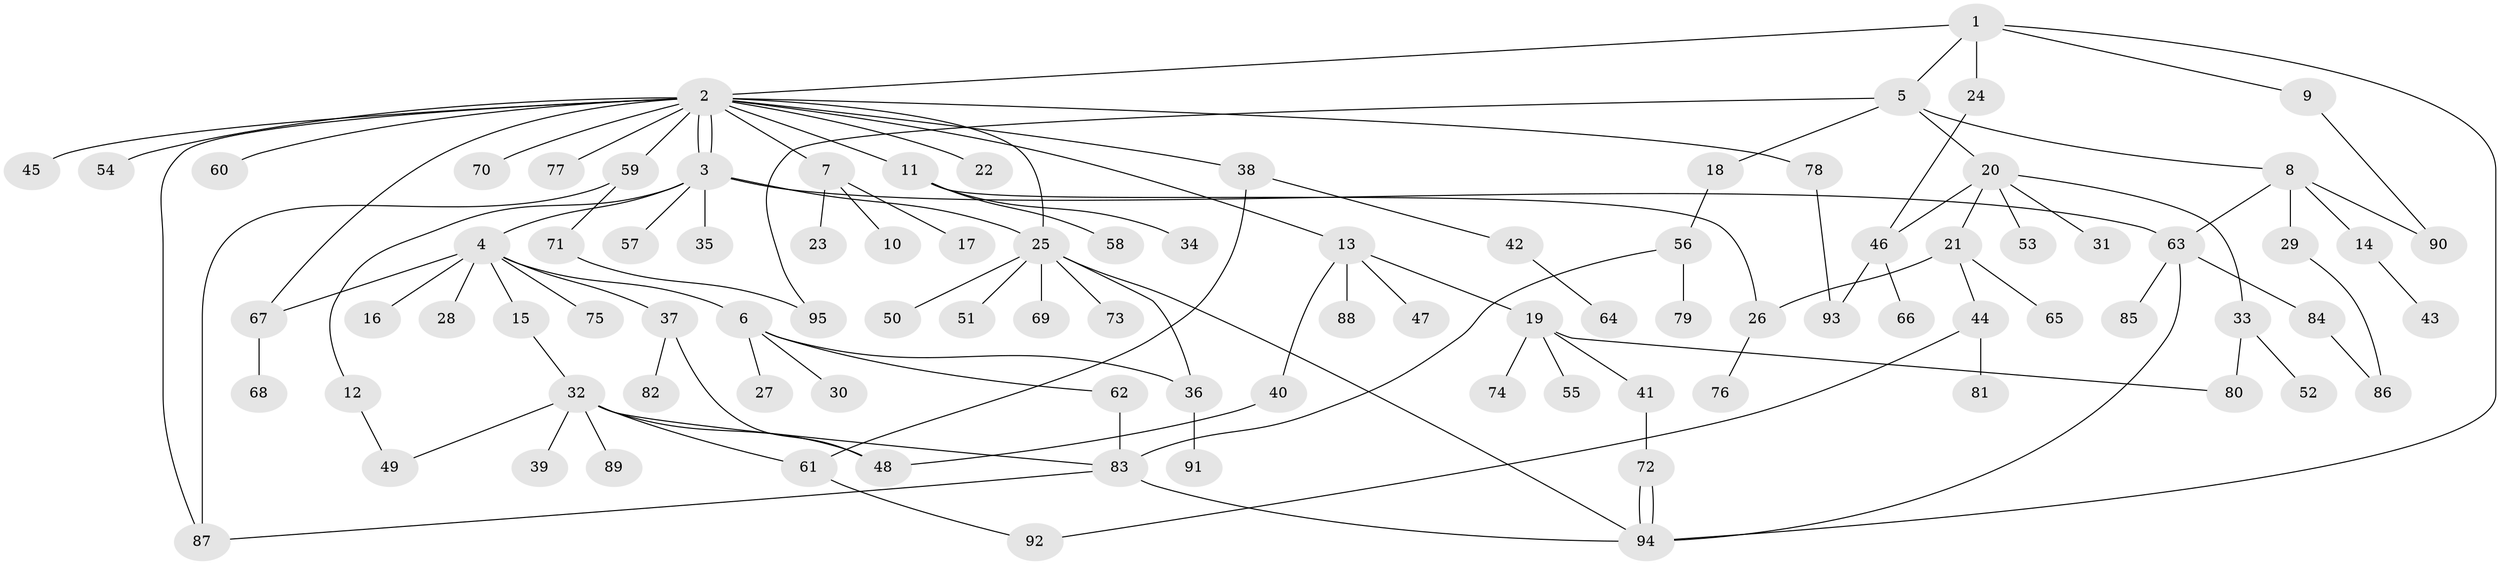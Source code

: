 // Generated by graph-tools (version 1.1) at 2025/35/03/09/25 02:35:45]
// undirected, 95 vertices, 120 edges
graph export_dot {
graph [start="1"]
  node [color=gray90,style=filled];
  1;
  2;
  3;
  4;
  5;
  6;
  7;
  8;
  9;
  10;
  11;
  12;
  13;
  14;
  15;
  16;
  17;
  18;
  19;
  20;
  21;
  22;
  23;
  24;
  25;
  26;
  27;
  28;
  29;
  30;
  31;
  32;
  33;
  34;
  35;
  36;
  37;
  38;
  39;
  40;
  41;
  42;
  43;
  44;
  45;
  46;
  47;
  48;
  49;
  50;
  51;
  52;
  53;
  54;
  55;
  56;
  57;
  58;
  59;
  60;
  61;
  62;
  63;
  64;
  65;
  66;
  67;
  68;
  69;
  70;
  71;
  72;
  73;
  74;
  75;
  76;
  77;
  78;
  79;
  80;
  81;
  82;
  83;
  84;
  85;
  86;
  87;
  88;
  89;
  90;
  91;
  92;
  93;
  94;
  95;
  1 -- 2;
  1 -- 5;
  1 -- 9;
  1 -- 24;
  1 -- 94;
  2 -- 3;
  2 -- 3;
  2 -- 7;
  2 -- 11;
  2 -- 13;
  2 -- 22;
  2 -- 25;
  2 -- 38;
  2 -- 45;
  2 -- 54;
  2 -- 59;
  2 -- 60;
  2 -- 67;
  2 -- 70;
  2 -- 77;
  2 -- 78;
  2 -- 87;
  3 -- 4;
  3 -- 12;
  3 -- 25;
  3 -- 35;
  3 -- 57;
  3 -- 63;
  4 -- 6;
  4 -- 15;
  4 -- 16;
  4 -- 28;
  4 -- 37;
  4 -- 67;
  4 -- 75;
  5 -- 8;
  5 -- 18;
  5 -- 20;
  5 -- 95;
  6 -- 27;
  6 -- 30;
  6 -- 36;
  6 -- 62;
  7 -- 10;
  7 -- 17;
  7 -- 23;
  8 -- 14;
  8 -- 29;
  8 -- 63;
  8 -- 90;
  9 -- 90;
  11 -- 26;
  11 -- 34;
  11 -- 58;
  12 -- 49;
  13 -- 19;
  13 -- 40;
  13 -- 47;
  13 -- 88;
  14 -- 43;
  15 -- 32;
  18 -- 56;
  19 -- 41;
  19 -- 55;
  19 -- 74;
  19 -- 80;
  20 -- 21;
  20 -- 31;
  20 -- 33;
  20 -- 46;
  20 -- 53;
  21 -- 26;
  21 -- 44;
  21 -- 65;
  24 -- 46;
  25 -- 36;
  25 -- 50;
  25 -- 51;
  25 -- 69;
  25 -- 73;
  25 -- 94;
  26 -- 76;
  29 -- 86;
  32 -- 39;
  32 -- 48;
  32 -- 49;
  32 -- 61;
  32 -- 83;
  32 -- 89;
  33 -- 52;
  33 -- 80;
  36 -- 91;
  37 -- 48;
  37 -- 82;
  38 -- 42;
  38 -- 61;
  40 -- 48;
  41 -- 72;
  42 -- 64;
  44 -- 81;
  44 -- 92;
  46 -- 66;
  46 -- 93;
  56 -- 79;
  56 -- 83;
  59 -- 71;
  59 -- 87;
  61 -- 92;
  62 -- 83;
  63 -- 84;
  63 -- 85;
  63 -- 94;
  67 -- 68;
  71 -- 95;
  72 -- 94;
  72 -- 94;
  78 -- 93;
  83 -- 87;
  83 -- 94;
  84 -- 86;
}

